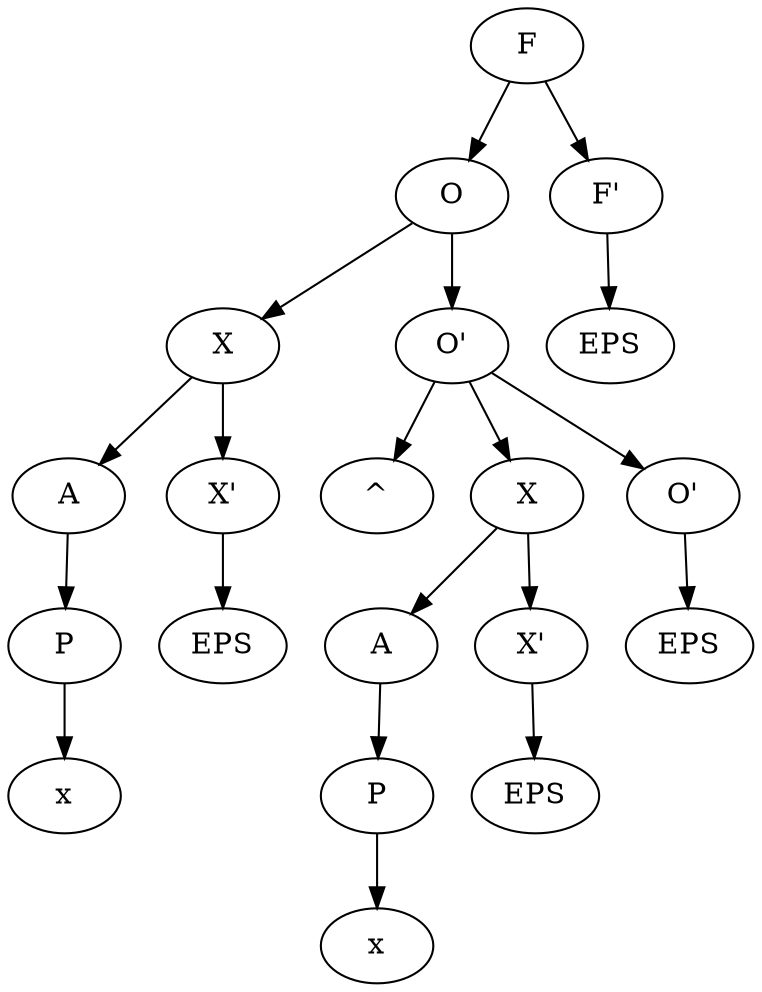 digraph {
	0 [label="F"]
	0 -> 1
	0 -> 2
	1 [label="O"]
	1 -> 3
	1 -> 4
	2 [label="F'"]
	2 -> 5
	3 [label="X"]
	3 -> 6
	3 -> 7
	4 [label="O'"]
	4 -> 8
	4 -> 9
	4 -> 10
	5 [label="EPS"]
	6 [label="A"]
	6 -> 11
	7 [label="X'"]
	7 -> 12
	8 [label="^"]
	9 [label="X"]
	9 -> 13
	9 -> 14
	10 [label="O'"]
	10 -> 15
	11 [label="P"]
	11 -> 16
	12 [label="EPS"]
	13 [label="A"]
	13 -> 17
	14 [label="X'"]
	14 -> 18
	15 [label="EPS"]
	16 [label="x"]
	17 [label="P"]
	17 -> 19
	18 [label="EPS"]
	19 [label="x"]
}